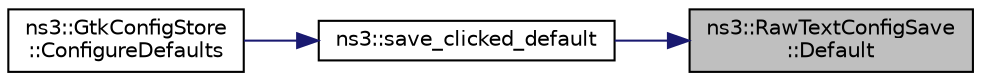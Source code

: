 digraph "ns3::RawTextConfigSave::Default"
{
 // LATEX_PDF_SIZE
  edge [fontname="Helvetica",fontsize="10",labelfontname="Helvetica",labelfontsize="10"];
  node [fontname="Helvetica",fontsize="10",shape=record];
  rankdir="RL";
  Node1 [label="ns3::RawTextConfigSave\l::Default",height=0.2,width=0.4,color="black", fillcolor="grey75", style="filled", fontcolor="black",tooltip="Load or save the default values."];
  Node1 -> Node2 [dir="back",color="midnightblue",fontsize="10",style="solid",fontname="Helvetica"];
  Node2 [label="ns3::save_clicked_default",height=0.2,width=0.4,color="black", fillcolor="white", style="filled",URL="$namespacens3.html#ae70b84ab7090f1eaa73e7209be9400d2",tooltip="This is the action done when the user presses on the save button."];
  Node2 -> Node3 [dir="back",color="midnightblue",fontsize="10",style="solid",fontname="Helvetica"];
  Node3 [label="ns3::GtkConfigStore\l::ConfigureDefaults",height=0.2,width=0.4,color="black", fillcolor="white", style="filled",URL="$classns3_1_1_gtk_config_store.html#aa6bc1c922ac60a9cef7134875f98bd24",tooltip="Process default values."];
}
